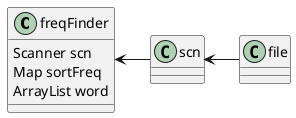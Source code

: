 @startuml

class freqFinder{
Scanner scn
Map sortFreq
ArrayList word
}

scn <- file

freqFinder <- scn

@enduml